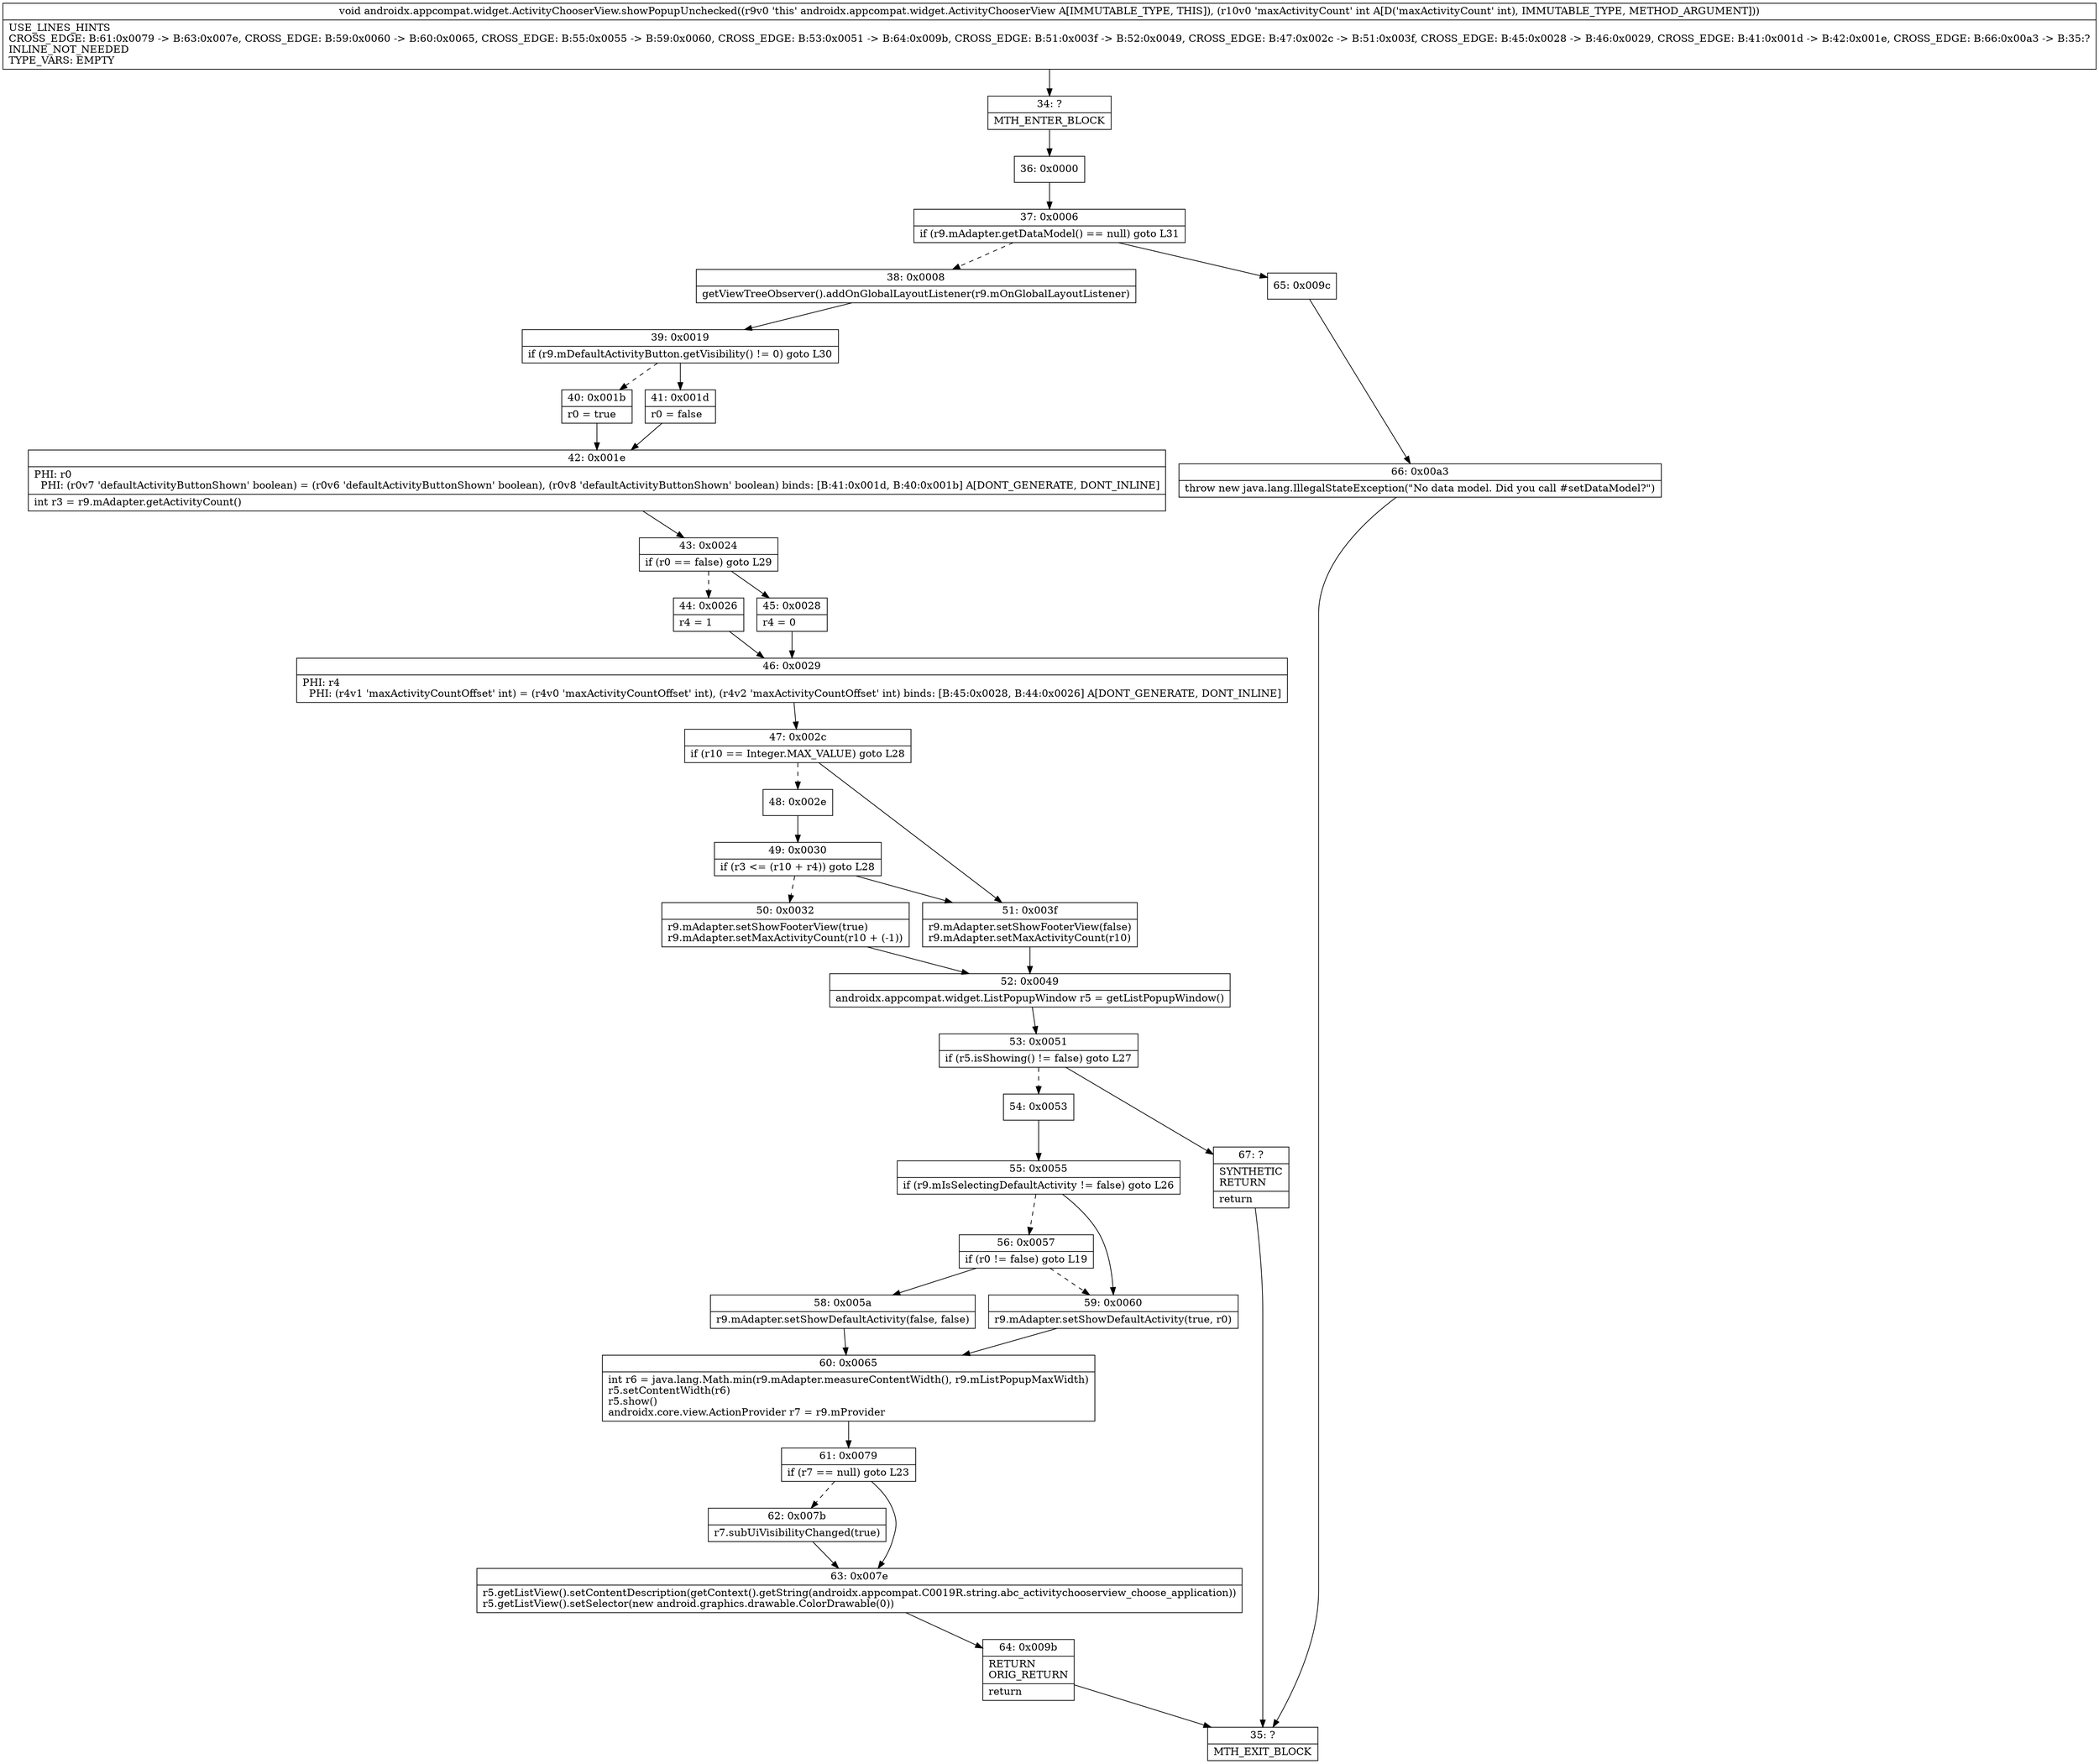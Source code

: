 digraph "CFG forandroidx.appcompat.widget.ActivityChooserView.showPopupUnchecked(I)V" {
Node_34 [shape=record,label="{34\:\ ?|MTH_ENTER_BLOCK\l}"];
Node_36 [shape=record,label="{36\:\ 0x0000}"];
Node_37 [shape=record,label="{37\:\ 0x0006|if (r9.mAdapter.getDataModel() == null) goto L31\l}"];
Node_38 [shape=record,label="{38\:\ 0x0008|getViewTreeObserver().addOnGlobalLayoutListener(r9.mOnGlobalLayoutListener)\l}"];
Node_39 [shape=record,label="{39\:\ 0x0019|if (r9.mDefaultActivityButton.getVisibility() != 0) goto L30\l}"];
Node_40 [shape=record,label="{40\:\ 0x001b|r0 = true\l}"];
Node_42 [shape=record,label="{42\:\ 0x001e|PHI: r0 \l  PHI: (r0v7 'defaultActivityButtonShown' boolean) = (r0v6 'defaultActivityButtonShown' boolean), (r0v8 'defaultActivityButtonShown' boolean) binds: [B:41:0x001d, B:40:0x001b] A[DONT_GENERATE, DONT_INLINE]\l|int r3 = r9.mAdapter.getActivityCount()\l}"];
Node_43 [shape=record,label="{43\:\ 0x0024|if (r0 == false) goto L29\l}"];
Node_44 [shape=record,label="{44\:\ 0x0026|r4 = 1\l}"];
Node_46 [shape=record,label="{46\:\ 0x0029|PHI: r4 \l  PHI: (r4v1 'maxActivityCountOffset' int) = (r4v0 'maxActivityCountOffset' int), (r4v2 'maxActivityCountOffset' int) binds: [B:45:0x0028, B:44:0x0026] A[DONT_GENERATE, DONT_INLINE]\l}"];
Node_47 [shape=record,label="{47\:\ 0x002c|if (r10 == Integer.MAX_VALUE) goto L28\l}"];
Node_48 [shape=record,label="{48\:\ 0x002e}"];
Node_49 [shape=record,label="{49\:\ 0x0030|if (r3 \<= (r10 + r4)) goto L28\l}"];
Node_50 [shape=record,label="{50\:\ 0x0032|r9.mAdapter.setShowFooterView(true)\lr9.mAdapter.setMaxActivityCount(r10 + (\-1))\l}"];
Node_52 [shape=record,label="{52\:\ 0x0049|androidx.appcompat.widget.ListPopupWindow r5 = getListPopupWindow()\l}"];
Node_53 [shape=record,label="{53\:\ 0x0051|if (r5.isShowing() != false) goto L27\l}"];
Node_54 [shape=record,label="{54\:\ 0x0053}"];
Node_55 [shape=record,label="{55\:\ 0x0055|if (r9.mIsSelectingDefaultActivity != false) goto L26\l}"];
Node_56 [shape=record,label="{56\:\ 0x0057|if (r0 != false) goto L19\l}"];
Node_58 [shape=record,label="{58\:\ 0x005a|r9.mAdapter.setShowDefaultActivity(false, false)\l}"];
Node_60 [shape=record,label="{60\:\ 0x0065|int r6 = java.lang.Math.min(r9.mAdapter.measureContentWidth(), r9.mListPopupMaxWidth)\lr5.setContentWidth(r6)\lr5.show()\landroidx.core.view.ActionProvider r7 = r9.mProvider\l}"];
Node_61 [shape=record,label="{61\:\ 0x0079|if (r7 == null) goto L23\l}"];
Node_62 [shape=record,label="{62\:\ 0x007b|r7.subUiVisibilityChanged(true)\l}"];
Node_63 [shape=record,label="{63\:\ 0x007e|r5.getListView().setContentDescription(getContext().getString(androidx.appcompat.C0019R.string.abc_activitychooserview_choose_application))\lr5.getListView().setSelector(new android.graphics.drawable.ColorDrawable(0))\l}"];
Node_64 [shape=record,label="{64\:\ 0x009b|RETURN\lORIG_RETURN\l|return\l}"];
Node_35 [shape=record,label="{35\:\ ?|MTH_EXIT_BLOCK\l}"];
Node_59 [shape=record,label="{59\:\ 0x0060|r9.mAdapter.setShowDefaultActivity(true, r0)\l}"];
Node_67 [shape=record,label="{67\:\ ?|SYNTHETIC\lRETURN\l|return\l}"];
Node_51 [shape=record,label="{51\:\ 0x003f|r9.mAdapter.setShowFooterView(false)\lr9.mAdapter.setMaxActivityCount(r10)\l}"];
Node_45 [shape=record,label="{45\:\ 0x0028|r4 = 0\l}"];
Node_41 [shape=record,label="{41\:\ 0x001d|r0 = false\l}"];
Node_65 [shape=record,label="{65\:\ 0x009c}"];
Node_66 [shape=record,label="{66\:\ 0x00a3|throw new java.lang.IllegalStateException(\"No data model. Did you call #setDataModel?\")\l}"];
MethodNode[shape=record,label="{void androidx.appcompat.widget.ActivityChooserView.showPopupUnchecked((r9v0 'this' androidx.appcompat.widget.ActivityChooserView A[IMMUTABLE_TYPE, THIS]), (r10v0 'maxActivityCount' int A[D('maxActivityCount' int), IMMUTABLE_TYPE, METHOD_ARGUMENT]))  | USE_LINES_HINTS\lCROSS_EDGE: B:61:0x0079 \-\> B:63:0x007e, CROSS_EDGE: B:59:0x0060 \-\> B:60:0x0065, CROSS_EDGE: B:55:0x0055 \-\> B:59:0x0060, CROSS_EDGE: B:53:0x0051 \-\> B:64:0x009b, CROSS_EDGE: B:51:0x003f \-\> B:52:0x0049, CROSS_EDGE: B:47:0x002c \-\> B:51:0x003f, CROSS_EDGE: B:45:0x0028 \-\> B:46:0x0029, CROSS_EDGE: B:41:0x001d \-\> B:42:0x001e, CROSS_EDGE: B:66:0x00a3 \-\> B:35:?\lINLINE_NOT_NEEDED\lTYPE_VARS: EMPTY\l}"];
MethodNode -> Node_34;Node_34 -> Node_36;
Node_36 -> Node_37;
Node_37 -> Node_38[style=dashed];
Node_37 -> Node_65;
Node_38 -> Node_39;
Node_39 -> Node_40[style=dashed];
Node_39 -> Node_41;
Node_40 -> Node_42;
Node_42 -> Node_43;
Node_43 -> Node_44[style=dashed];
Node_43 -> Node_45;
Node_44 -> Node_46;
Node_46 -> Node_47;
Node_47 -> Node_48[style=dashed];
Node_47 -> Node_51;
Node_48 -> Node_49;
Node_49 -> Node_50[style=dashed];
Node_49 -> Node_51;
Node_50 -> Node_52;
Node_52 -> Node_53;
Node_53 -> Node_54[style=dashed];
Node_53 -> Node_67;
Node_54 -> Node_55;
Node_55 -> Node_56[style=dashed];
Node_55 -> Node_59;
Node_56 -> Node_58;
Node_56 -> Node_59[style=dashed];
Node_58 -> Node_60;
Node_60 -> Node_61;
Node_61 -> Node_62[style=dashed];
Node_61 -> Node_63;
Node_62 -> Node_63;
Node_63 -> Node_64;
Node_64 -> Node_35;
Node_59 -> Node_60;
Node_67 -> Node_35;
Node_51 -> Node_52;
Node_45 -> Node_46;
Node_41 -> Node_42;
Node_65 -> Node_66;
Node_66 -> Node_35;
}

